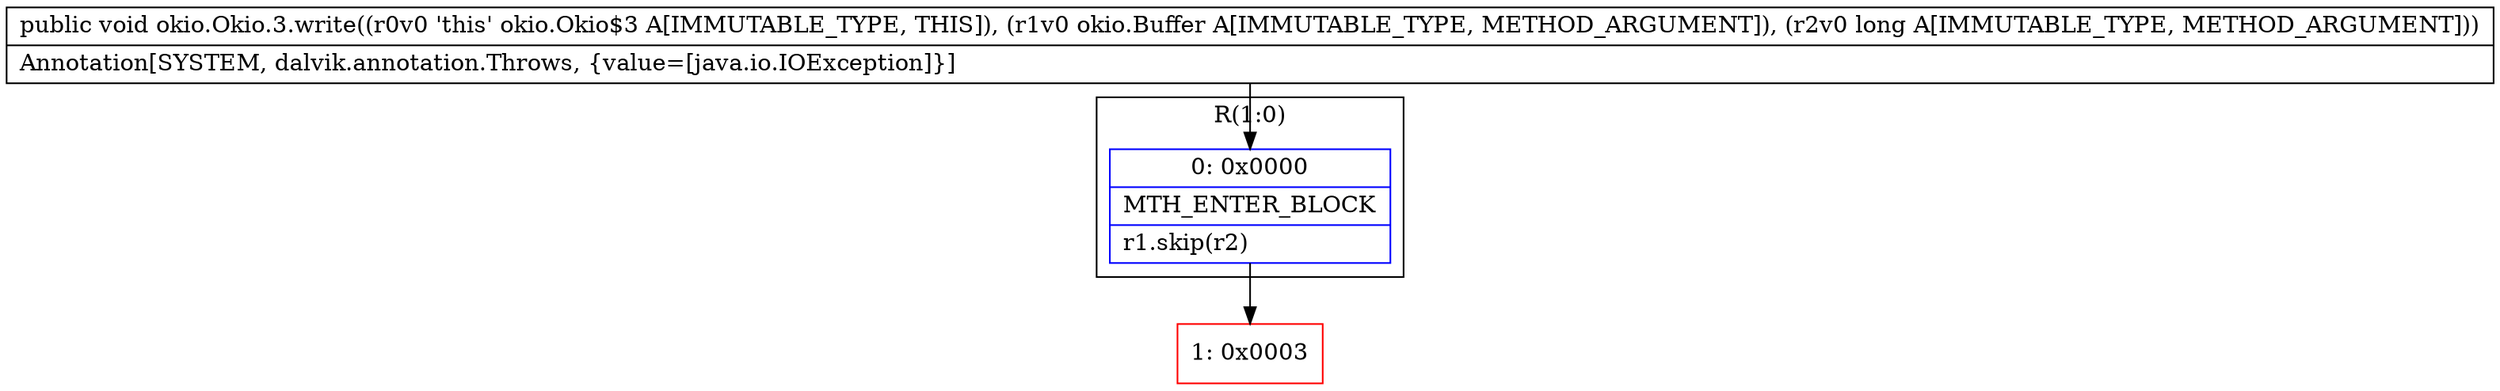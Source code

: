 digraph "CFG forokio.Okio.3.write(Lokio\/Buffer;J)V" {
subgraph cluster_Region_757658740 {
label = "R(1:0)";
node [shape=record,color=blue];
Node_0 [shape=record,label="{0\:\ 0x0000|MTH_ENTER_BLOCK\l|r1.skip(r2)\l}"];
}
Node_1 [shape=record,color=red,label="{1\:\ 0x0003}"];
MethodNode[shape=record,label="{public void okio.Okio.3.write((r0v0 'this' okio.Okio$3 A[IMMUTABLE_TYPE, THIS]), (r1v0 okio.Buffer A[IMMUTABLE_TYPE, METHOD_ARGUMENT]), (r2v0 long A[IMMUTABLE_TYPE, METHOD_ARGUMENT]))  | Annotation[SYSTEM, dalvik.annotation.Throws, \{value=[java.io.IOException]\}]\l}"];
MethodNode -> Node_0;
Node_0 -> Node_1;
}

